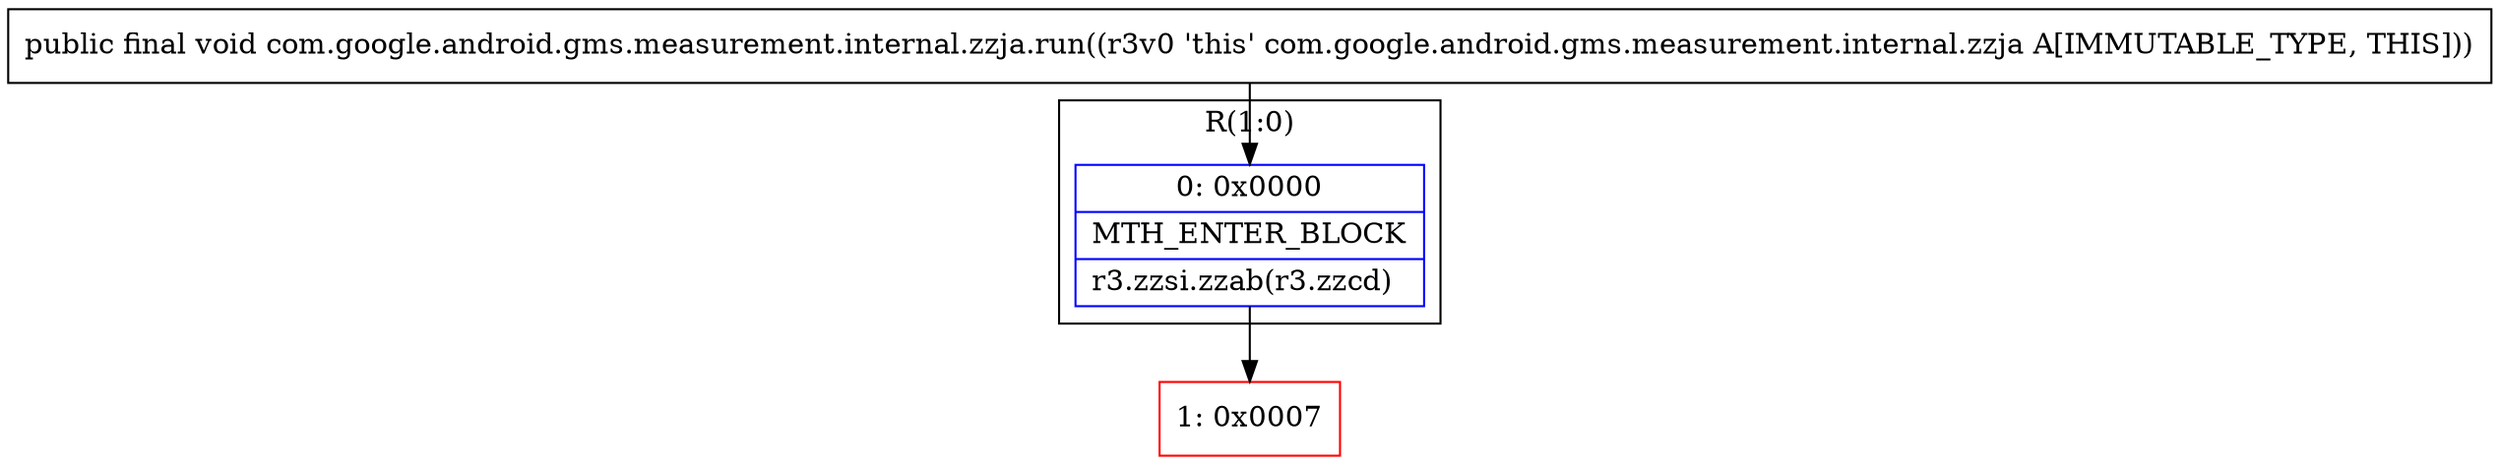 digraph "CFG forcom.google.android.gms.measurement.internal.zzja.run()V" {
subgraph cluster_Region_269175317 {
label = "R(1:0)";
node [shape=record,color=blue];
Node_0 [shape=record,label="{0\:\ 0x0000|MTH_ENTER_BLOCK\l|r3.zzsi.zzab(r3.zzcd)\l}"];
}
Node_1 [shape=record,color=red,label="{1\:\ 0x0007}"];
MethodNode[shape=record,label="{public final void com.google.android.gms.measurement.internal.zzja.run((r3v0 'this' com.google.android.gms.measurement.internal.zzja A[IMMUTABLE_TYPE, THIS])) }"];
MethodNode -> Node_0;
Node_0 -> Node_1;
}

